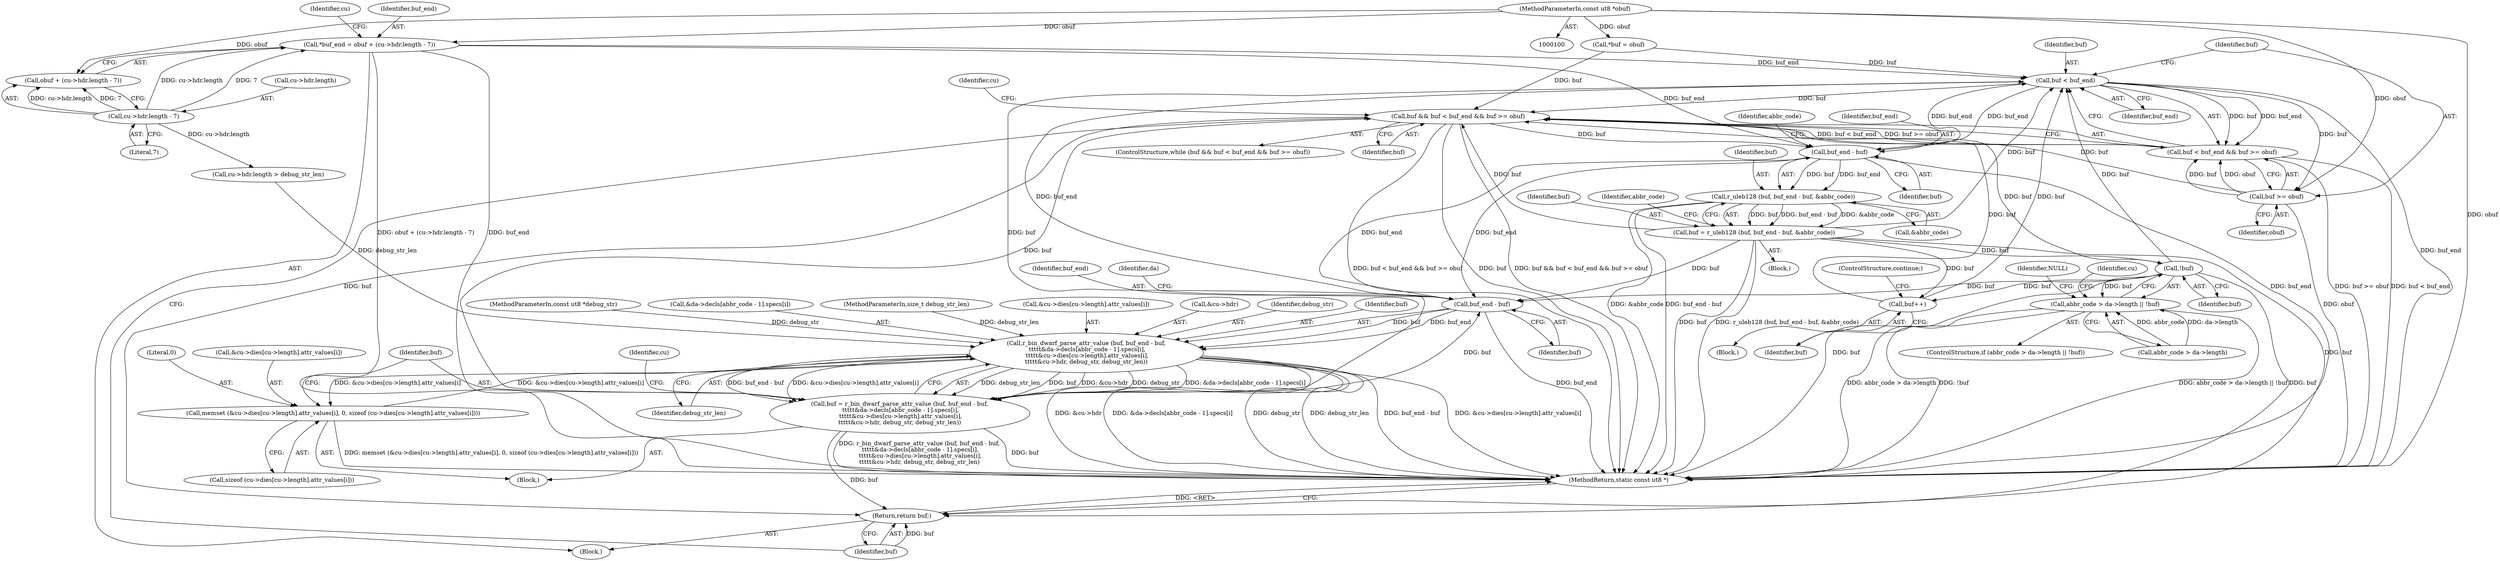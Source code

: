 digraph "0_radare2_2ca9ab45891b6ae8e32b6c28c81eebca059cbe5d_1@pointer" {
"1000114" [label="(Call,*buf_end = obuf + (cu->hdr.length - 7))"];
"1000102" [label="(MethodParameterIn,const ut8 *obuf)"];
"1000118" [label="(Call,cu->hdr.length - 7)"];
"1000142" [label="(Call,buf < buf_end)"];
"1000139" [label="(Call,buf && buf < buf_end && buf >= obuf)"];
"1000168" [label="(Call,buf_end - buf)"];
"1000166" [label="(Call,r_uleb128 (buf, buf_end - buf, &abbr_code))"];
"1000164" [label="(Call,buf = r_uleb128 (buf, buf_end - buf, &abbr_code))"];
"1000180" [label="(Call,!buf)"];
"1000174" [label="(Call,abbr_code > da->length || !buf)"];
"1000213" [label="(Call,buf++)"];
"1000364" [label="(Call,buf_end - buf)"];
"1000362" [label="(Call,r_bin_dwarf_parse_attr_value (buf, buf_end - buf,\n \t\t\t\t\t&da->decls[abbr_code - 1].specs[i],\n \t\t\t\t\t&cu->dies[cu->length].attr_values[i],\n\t\t\t\t\t&cu->hdr, debug_str, debug_str_len))"];
"1000334" [label="(Call,memset (&cu->dies[cu->length].attr_values[i], 0, sizeof (cu->dies[cu->length].attr_values[i])))"];
"1000360" [label="(Call,buf = r_bin_dwarf_parse_attr_value (buf, buf_end - buf,\n \t\t\t\t\t&da->decls[abbr_code - 1].specs[i],\n \t\t\t\t\t&cu->dies[cu->length].attr_values[i],\n\t\t\t\t\t&cu->hdr, debug_str, debug_str_len))"];
"1000453" [label="(Return,return buf;)"];
"1000141" [label="(Call,buf < buf_end && buf >= obuf)"];
"1000145" [label="(Call,buf >= obuf)"];
"1000379" [label="(Call,&cu->dies[cu->length].attr_values[i])"];
"1000347" [label="(Literal,0)"];
"1000360" [label="(Call,buf = r_bin_dwarf_parse_attr_value (buf, buf_end - buf,\n \t\t\t\t\t&da->decls[abbr_code - 1].specs[i],\n \t\t\t\t\t&cu->dies[cu->length].attr_values[i],\n\t\t\t\t\t&cu->hdr, debug_str, debug_str_len))"];
"1000146" [label="(Identifier,buf)"];
"1000131" [label="(Identifier,cu)"];
"1000145" [label="(Call,buf >= obuf)"];
"1000172" [label="(Identifier,abbr_code)"];
"1000455" [label="(MethodReturn,static const ut8 *)"];
"1000142" [label="(Call,buf < buf_end)"];
"1000140" [label="(Identifier,buf)"];
"1000165" [label="(Identifier,buf)"];
"1000115" [label="(Identifier,buf_end)"];
"1000119" [label="(Call,cu->hdr.length)"];
"1000372" [label="(Identifier,da)"];
"1000348" [label="(Call,sizeof (cu->dies[cu->length].attr_values[i]))"];
"1000189" [label="(Identifier,cu)"];
"1000334" [label="(Call,memset (&cu->dies[cu->length].attr_values[i], 0, sizeof (cu->dies[cu->length].attr_values[i])))"];
"1000335" [label="(Call,&cu->dies[cu->length].attr_values[i])"];
"1000170" [label="(Identifier,buf)"];
"1000175" [label="(Call,abbr_code > da->length)"];
"1000164" [label="(Call,buf = r_uleb128 (buf, buf_end - buf, &abbr_code))"];
"1000364" [label="(Call,buf_end - buf)"];
"1000168" [label="(Call,buf_end - buf)"];
"1000197" [label="(Block,)"];
"1000144" [label="(Identifier,buf_end)"];
"1000176" [label="(Identifier,abbr_code)"];
"1000124" [label="(Literal,7)"];
"1000143" [label="(Identifier,buf)"];
"1000152" [label="(Identifier,cu)"];
"1000114" [label="(Call,*buf_end = obuf + (cu->hdr.length - 7))"];
"1000166" [label="(Call,r_uleb128 (buf, buf_end - buf, &abbr_code))"];
"1000181" [label="(Identifier,buf)"];
"1000116" [label="(Call,obuf + (cu->hdr.length - 7))"];
"1000180" [label="(Call,!buf)"];
"1000391" [label="(Call,&cu->hdr)"];
"1000275" [label="(Block,)"];
"1000147" [label="(Identifier,obuf)"];
"1000167" [label="(Identifier,buf)"];
"1000148" [label="(Block,)"];
"1000184" [label="(Identifier,NULL)"];
"1000138" [label="(ControlStructure,while (buf && buf < buf_end && buf >= obuf))"];
"1000214" [label="(Identifier,buf)"];
"1000395" [label="(Identifier,debug_str)"];
"1000108" [label="(Block,)"];
"1000174" [label="(Call,abbr_code > da->length || !buf)"];
"1000396" [label="(Identifier,debug_str_len)"];
"1000128" [label="(Call,cu->hdr.length > debug_str_len)"];
"1000454" [label="(Identifier,buf)"];
"1000362" [label="(Call,r_bin_dwarf_parse_attr_value (buf, buf_end - buf,\n \t\t\t\t\t&da->decls[abbr_code - 1].specs[i],\n \t\t\t\t\t&cu->dies[cu->length].attr_values[i],\n\t\t\t\t\t&cu->hdr, debug_str, debug_str_len))"];
"1000139" [label="(Call,buf && buf < buf_end && buf >= obuf)"];
"1000363" [label="(Identifier,buf)"];
"1000106" [label="(MethodParameterIn,const ut8 *debug_str)"];
"1000367" [label="(Call,&da->decls[abbr_code - 1].specs[i])"];
"1000169" [label="(Identifier,buf_end)"];
"1000171" [label="(Call,&abbr_code)"];
"1000213" [label="(Call,buf++)"];
"1000453" [label="(Return,return buf;)"];
"1000173" [label="(ControlStructure,if (abbr_code > da->length || !buf))"];
"1000365" [label="(Identifier,buf_end)"];
"1000215" [label="(ControlStructure,continue;)"];
"1000110" [label="(Call,*buf = obuf)"];
"1000141" [label="(Call,buf < buf_end && buf >= obuf)"];
"1000107" [label="(MethodParameterIn,size_t debug_str_len)"];
"1000366" [label="(Identifier,buf)"];
"1000361" [label="(Identifier,buf)"];
"1000118" [label="(Call,cu->hdr.length - 7)"];
"1000102" [label="(MethodParameterIn,const ut8 *obuf)"];
"1000404" [label="(Identifier,cu)"];
"1000114" -> "1000108"  [label="AST: "];
"1000114" -> "1000116"  [label="CFG: "];
"1000115" -> "1000114"  [label="AST: "];
"1000116" -> "1000114"  [label="AST: "];
"1000131" -> "1000114"  [label="CFG: "];
"1000114" -> "1000455"  [label="DDG: buf_end"];
"1000114" -> "1000455"  [label="DDG: obuf + (cu->hdr.length - 7)"];
"1000102" -> "1000114"  [label="DDG: obuf"];
"1000118" -> "1000114"  [label="DDG: cu->hdr.length"];
"1000118" -> "1000114"  [label="DDG: 7"];
"1000114" -> "1000142"  [label="DDG: buf_end"];
"1000114" -> "1000168"  [label="DDG: buf_end"];
"1000102" -> "1000100"  [label="AST: "];
"1000102" -> "1000455"  [label="DDG: obuf"];
"1000102" -> "1000110"  [label="DDG: obuf"];
"1000102" -> "1000116"  [label="DDG: obuf"];
"1000102" -> "1000145"  [label="DDG: obuf"];
"1000118" -> "1000116"  [label="AST: "];
"1000118" -> "1000124"  [label="CFG: "];
"1000119" -> "1000118"  [label="AST: "];
"1000124" -> "1000118"  [label="AST: "];
"1000116" -> "1000118"  [label="CFG: "];
"1000118" -> "1000116"  [label="DDG: cu->hdr.length"];
"1000118" -> "1000116"  [label="DDG: 7"];
"1000118" -> "1000128"  [label="DDG: cu->hdr.length"];
"1000142" -> "1000141"  [label="AST: "];
"1000142" -> "1000144"  [label="CFG: "];
"1000143" -> "1000142"  [label="AST: "];
"1000144" -> "1000142"  [label="AST: "];
"1000146" -> "1000142"  [label="CFG: "];
"1000141" -> "1000142"  [label="CFG: "];
"1000142" -> "1000455"  [label="DDG: buf_end"];
"1000142" -> "1000139"  [label="DDG: buf"];
"1000142" -> "1000141"  [label="DDG: buf"];
"1000142" -> "1000141"  [label="DDG: buf_end"];
"1000360" -> "1000142"  [label="DDG: buf"];
"1000213" -> "1000142"  [label="DDG: buf"];
"1000180" -> "1000142"  [label="DDG: buf"];
"1000110" -> "1000142"  [label="DDG: buf"];
"1000164" -> "1000142"  [label="DDG: buf"];
"1000364" -> "1000142"  [label="DDG: buf_end"];
"1000168" -> "1000142"  [label="DDG: buf_end"];
"1000142" -> "1000145"  [label="DDG: buf"];
"1000142" -> "1000168"  [label="DDG: buf_end"];
"1000139" -> "1000138"  [label="AST: "];
"1000139" -> "1000140"  [label="CFG: "];
"1000139" -> "1000141"  [label="CFG: "];
"1000140" -> "1000139"  [label="AST: "];
"1000141" -> "1000139"  [label="AST: "];
"1000152" -> "1000139"  [label="CFG: "];
"1000454" -> "1000139"  [label="CFG: "];
"1000139" -> "1000455"  [label="DDG: buf < buf_end && buf >= obuf"];
"1000139" -> "1000455"  [label="DDG: buf && buf < buf_end && buf >= obuf"];
"1000139" -> "1000455"  [label="DDG: buf"];
"1000360" -> "1000139"  [label="DDG: buf"];
"1000213" -> "1000139"  [label="DDG: buf"];
"1000180" -> "1000139"  [label="DDG: buf"];
"1000145" -> "1000139"  [label="DDG: buf"];
"1000110" -> "1000139"  [label="DDG: buf"];
"1000164" -> "1000139"  [label="DDG: buf"];
"1000141" -> "1000139"  [label="DDG: buf < buf_end"];
"1000141" -> "1000139"  [label="DDG: buf >= obuf"];
"1000139" -> "1000168"  [label="DDG: buf"];
"1000139" -> "1000453"  [label="DDG: buf"];
"1000168" -> "1000166"  [label="AST: "];
"1000168" -> "1000170"  [label="CFG: "];
"1000169" -> "1000168"  [label="AST: "];
"1000170" -> "1000168"  [label="AST: "];
"1000172" -> "1000168"  [label="CFG: "];
"1000168" -> "1000455"  [label="DDG: buf_end"];
"1000168" -> "1000166"  [label="DDG: buf"];
"1000168" -> "1000166"  [label="DDG: buf_end"];
"1000364" -> "1000168"  [label="DDG: buf_end"];
"1000168" -> "1000364"  [label="DDG: buf_end"];
"1000166" -> "1000164"  [label="AST: "];
"1000166" -> "1000171"  [label="CFG: "];
"1000167" -> "1000166"  [label="AST: "];
"1000171" -> "1000166"  [label="AST: "];
"1000164" -> "1000166"  [label="CFG: "];
"1000166" -> "1000455"  [label="DDG: buf_end - buf"];
"1000166" -> "1000455"  [label="DDG: &abbr_code"];
"1000166" -> "1000164"  [label="DDG: buf"];
"1000166" -> "1000164"  [label="DDG: buf_end - buf"];
"1000166" -> "1000164"  [label="DDG: &abbr_code"];
"1000164" -> "1000148"  [label="AST: "];
"1000165" -> "1000164"  [label="AST: "];
"1000176" -> "1000164"  [label="CFG: "];
"1000164" -> "1000455"  [label="DDG: r_uleb128 (buf, buf_end - buf, &abbr_code)"];
"1000164" -> "1000455"  [label="DDG: buf"];
"1000164" -> "1000180"  [label="DDG: buf"];
"1000164" -> "1000213"  [label="DDG: buf"];
"1000164" -> "1000364"  [label="DDG: buf"];
"1000164" -> "1000453"  [label="DDG: buf"];
"1000180" -> "1000174"  [label="AST: "];
"1000180" -> "1000181"  [label="CFG: "];
"1000181" -> "1000180"  [label="AST: "];
"1000174" -> "1000180"  [label="CFG: "];
"1000180" -> "1000455"  [label="DDG: buf"];
"1000180" -> "1000174"  [label="DDG: buf"];
"1000180" -> "1000213"  [label="DDG: buf"];
"1000180" -> "1000364"  [label="DDG: buf"];
"1000180" -> "1000453"  [label="DDG: buf"];
"1000174" -> "1000173"  [label="AST: "];
"1000174" -> "1000175"  [label="CFG: "];
"1000175" -> "1000174"  [label="AST: "];
"1000184" -> "1000174"  [label="CFG: "];
"1000189" -> "1000174"  [label="CFG: "];
"1000174" -> "1000455"  [label="DDG: !buf"];
"1000174" -> "1000455"  [label="DDG: abbr_code > da->length || !buf"];
"1000174" -> "1000455"  [label="DDG: abbr_code > da->length"];
"1000175" -> "1000174"  [label="DDG: abbr_code"];
"1000175" -> "1000174"  [label="DDG: da->length"];
"1000213" -> "1000197"  [label="AST: "];
"1000213" -> "1000214"  [label="CFG: "];
"1000214" -> "1000213"  [label="AST: "];
"1000215" -> "1000213"  [label="CFG: "];
"1000364" -> "1000362"  [label="AST: "];
"1000364" -> "1000366"  [label="CFG: "];
"1000365" -> "1000364"  [label="AST: "];
"1000366" -> "1000364"  [label="AST: "];
"1000372" -> "1000364"  [label="CFG: "];
"1000364" -> "1000455"  [label="DDG: buf_end"];
"1000364" -> "1000362"  [label="DDG: buf"];
"1000364" -> "1000362"  [label="DDG: buf_end"];
"1000360" -> "1000364"  [label="DDG: buf"];
"1000362" -> "1000360"  [label="AST: "];
"1000362" -> "1000396"  [label="CFG: "];
"1000363" -> "1000362"  [label="AST: "];
"1000367" -> "1000362"  [label="AST: "];
"1000379" -> "1000362"  [label="AST: "];
"1000391" -> "1000362"  [label="AST: "];
"1000395" -> "1000362"  [label="AST: "];
"1000396" -> "1000362"  [label="AST: "];
"1000360" -> "1000362"  [label="CFG: "];
"1000362" -> "1000455"  [label="DDG: debug_str_len"];
"1000362" -> "1000455"  [label="DDG: buf_end - buf"];
"1000362" -> "1000455"  [label="DDG: &cu->dies[cu->length].attr_values[i]"];
"1000362" -> "1000455"  [label="DDG: &da->decls[abbr_code - 1].specs[i]"];
"1000362" -> "1000455"  [label="DDG: &cu->hdr"];
"1000362" -> "1000455"  [label="DDG: debug_str"];
"1000362" -> "1000334"  [label="DDG: &cu->dies[cu->length].attr_values[i]"];
"1000362" -> "1000360"  [label="DDG: debug_str_len"];
"1000362" -> "1000360"  [label="DDG: buf"];
"1000362" -> "1000360"  [label="DDG: &cu->hdr"];
"1000362" -> "1000360"  [label="DDG: debug_str"];
"1000362" -> "1000360"  [label="DDG: &da->decls[abbr_code - 1].specs[i]"];
"1000362" -> "1000360"  [label="DDG: buf_end - buf"];
"1000362" -> "1000360"  [label="DDG: &cu->dies[cu->length].attr_values[i]"];
"1000334" -> "1000362"  [label="DDG: &cu->dies[cu->length].attr_values[i]"];
"1000106" -> "1000362"  [label="DDG: debug_str"];
"1000128" -> "1000362"  [label="DDG: debug_str_len"];
"1000107" -> "1000362"  [label="DDG: debug_str_len"];
"1000334" -> "1000275"  [label="AST: "];
"1000334" -> "1000348"  [label="CFG: "];
"1000335" -> "1000334"  [label="AST: "];
"1000347" -> "1000334"  [label="AST: "];
"1000348" -> "1000334"  [label="AST: "];
"1000361" -> "1000334"  [label="CFG: "];
"1000334" -> "1000455"  [label="DDG: memset (&cu->dies[cu->length].attr_values[i], 0, sizeof (cu->dies[cu->length].attr_values[i]))"];
"1000360" -> "1000275"  [label="AST: "];
"1000361" -> "1000360"  [label="AST: "];
"1000404" -> "1000360"  [label="CFG: "];
"1000360" -> "1000455"  [label="DDG: buf"];
"1000360" -> "1000455"  [label="DDG: r_bin_dwarf_parse_attr_value (buf, buf_end - buf,\n \t\t\t\t\t&da->decls[abbr_code - 1].specs[i],\n \t\t\t\t\t&cu->dies[cu->length].attr_values[i],\n\t\t\t\t\t&cu->hdr, debug_str, debug_str_len)"];
"1000360" -> "1000453"  [label="DDG: buf"];
"1000453" -> "1000108"  [label="AST: "];
"1000453" -> "1000454"  [label="CFG: "];
"1000454" -> "1000453"  [label="AST: "];
"1000455" -> "1000453"  [label="CFG: "];
"1000453" -> "1000455"  [label="DDG: <RET>"];
"1000454" -> "1000453"  [label="DDG: buf"];
"1000141" -> "1000145"  [label="CFG: "];
"1000145" -> "1000141"  [label="AST: "];
"1000141" -> "1000455"  [label="DDG: buf < buf_end"];
"1000141" -> "1000455"  [label="DDG: buf >= obuf"];
"1000145" -> "1000141"  [label="DDG: buf"];
"1000145" -> "1000141"  [label="DDG: obuf"];
"1000145" -> "1000147"  [label="CFG: "];
"1000146" -> "1000145"  [label="AST: "];
"1000147" -> "1000145"  [label="AST: "];
"1000145" -> "1000455"  [label="DDG: obuf"];
}
